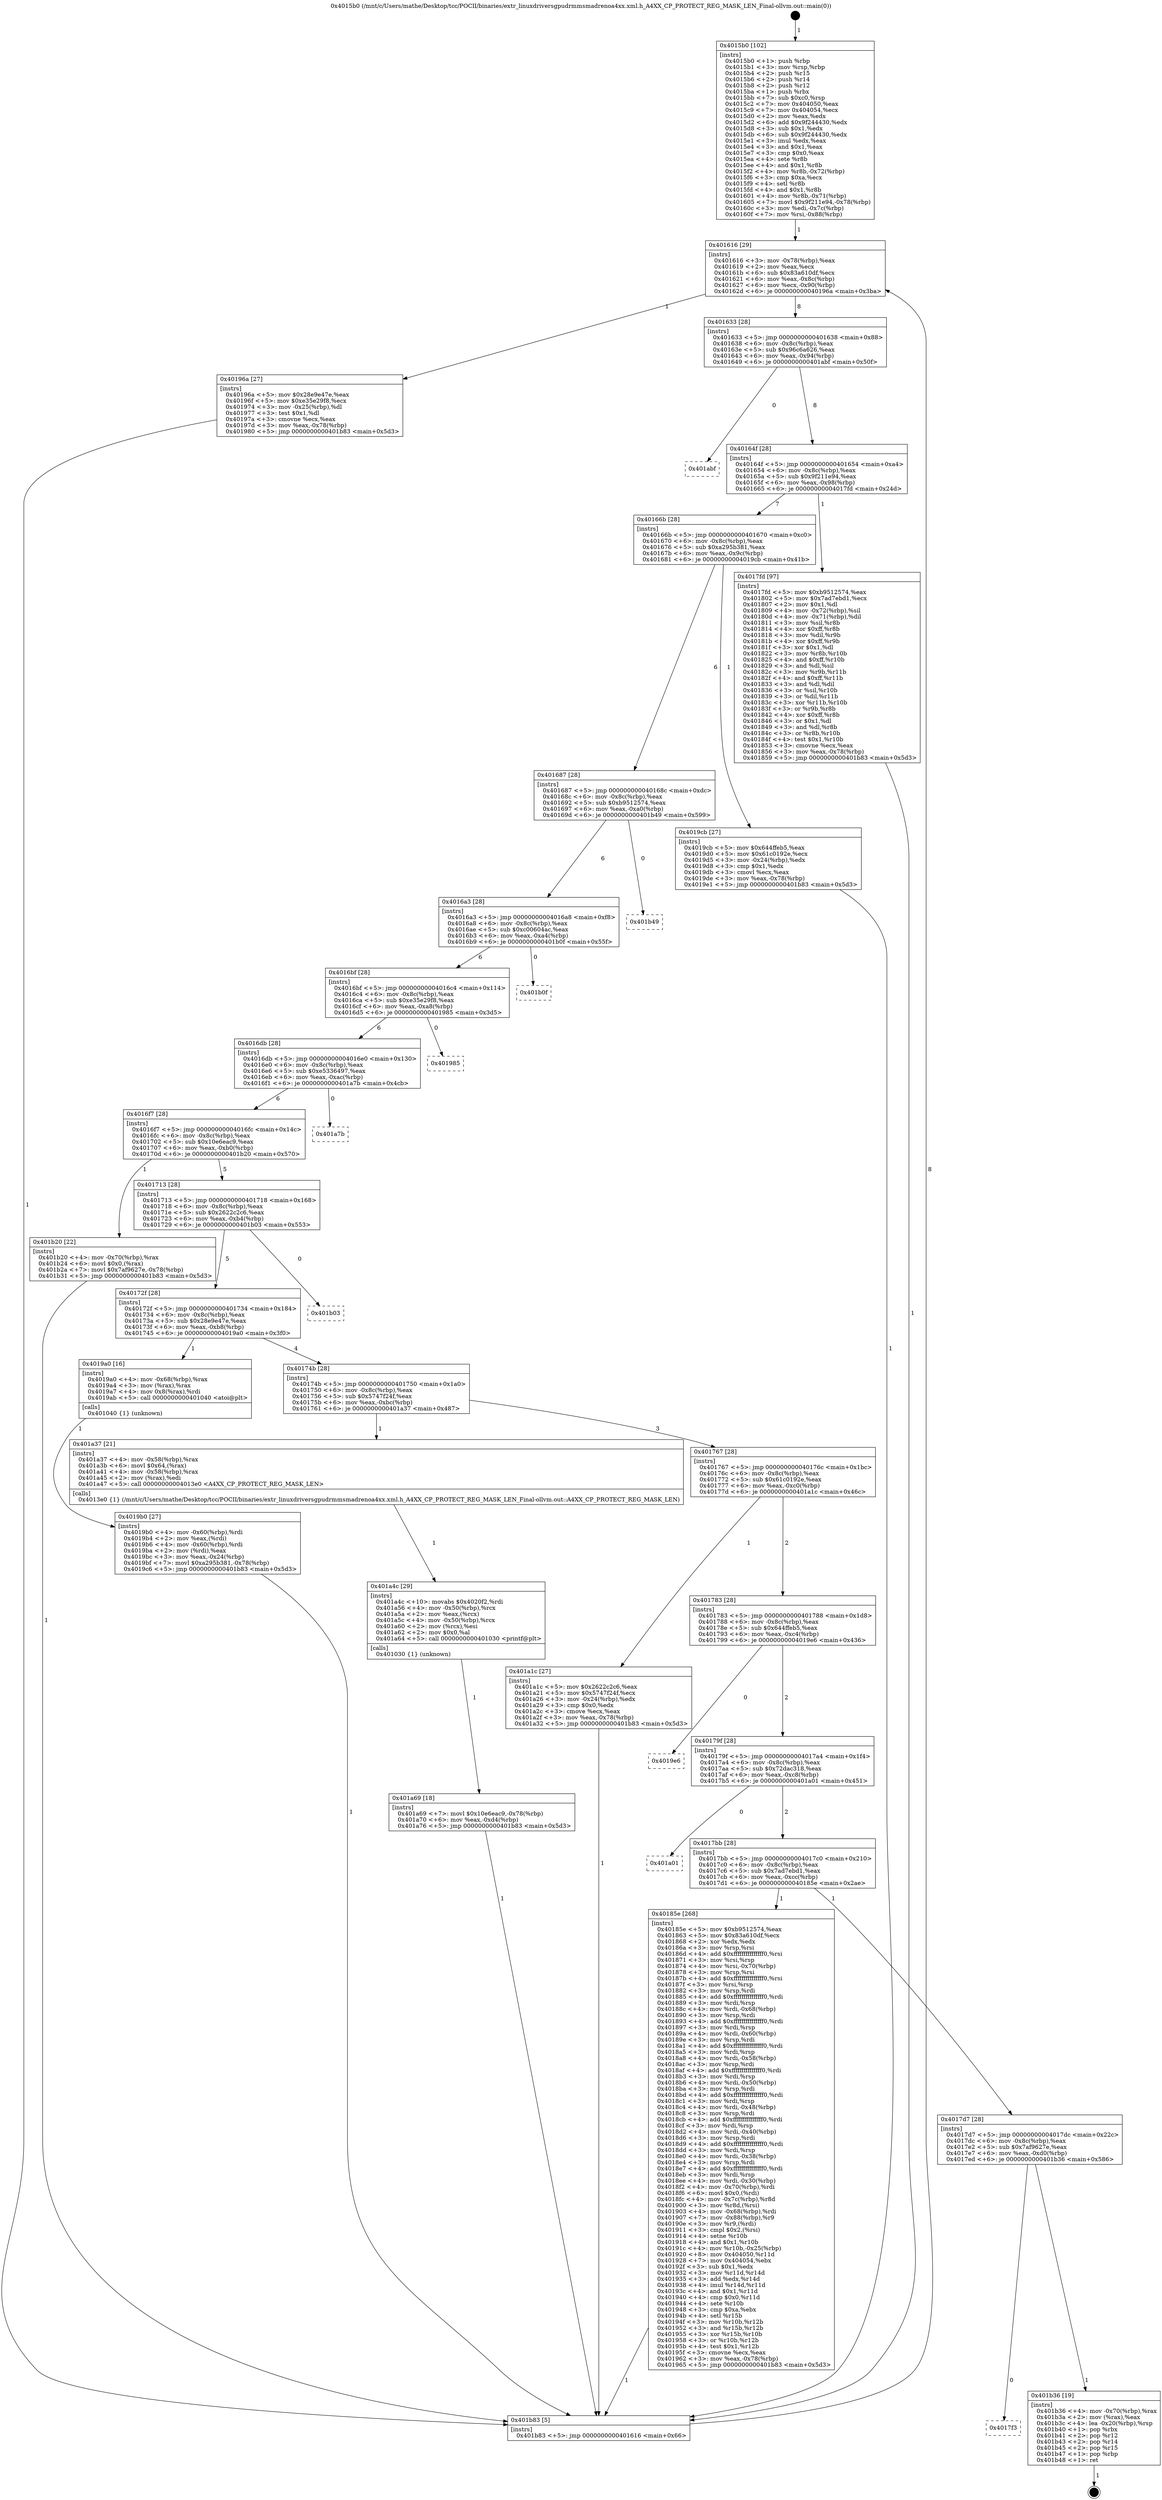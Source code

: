 digraph "0x4015b0" {
  label = "0x4015b0 (/mnt/c/Users/mathe/Desktop/tcc/POCII/binaries/extr_linuxdriversgpudrmmsmadrenoa4xx.xml.h_A4XX_CP_PROTECT_REG_MASK_LEN_Final-ollvm.out::main(0))"
  labelloc = "t"
  node[shape=record]

  Entry [label="",width=0.3,height=0.3,shape=circle,fillcolor=black,style=filled]
  "0x401616" [label="{
     0x401616 [29]\l
     | [instrs]\l
     &nbsp;&nbsp;0x401616 \<+3\>: mov -0x78(%rbp),%eax\l
     &nbsp;&nbsp;0x401619 \<+2\>: mov %eax,%ecx\l
     &nbsp;&nbsp;0x40161b \<+6\>: sub $0x83a610df,%ecx\l
     &nbsp;&nbsp;0x401621 \<+6\>: mov %eax,-0x8c(%rbp)\l
     &nbsp;&nbsp;0x401627 \<+6\>: mov %ecx,-0x90(%rbp)\l
     &nbsp;&nbsp;0x40162d \<+6\>: je 000000000040196a \<main+0x3ba\>\l
  }"]
  "0x40196a" [label="{
     0x40196a [27]\l
     | [instrs]\l
     &nbsp;&nbsp;0x40196a \<+5\>: mov $0x28e9e47e,%eax\l
     &nbsp;&nbsp;0x40196f \<+5\>: mov $0xe35e29f8,%ecx\l
     &nbsp;&nbsp;0x401974 \<+3\>: mov -0x25(%rbp),%dl\l
     &nbsp;&nbsp;0x401977 \<+3\>: test $0x1,%dl\l
     &nbsp;&nbsp;0x40197a \<+3\>: cmovne %ecx,%eax\l
     &nbsp;&nbsp;0x40197d \<+3\>: mov %eax,-0x78(%rbp)\l
     &nbsp;&nbsp;0x401980 \<+5\>: jmp 0000000000401b83 \<main+0x5d3\>\l
  }"]
  "0x401633" [label="{
     0x401633 [28]\l
     | [instrs]\l
     &nbsp;&nbsp;0x401633 \<+5\>: jmp 0000000000401638 \<main+0x88\>\l
     &nbsp;&nbsp;0x401638 \<+6\>: mov -0x8c(%rbp),%eax\l
     &nbsp;&nbsp;0x40163e \<+5\>: sub $0x96c6a626,%eax\l
     &nbsp;&nbsp;0x401643 \<+6\>: mov %eax,-0x94(%rbp)\l
     &nbsp;&nbsp;0x401649 \<+6\>: je 0000000000401abf \<main+0x50f\>\l
  }"]
  Exit [label="",width=0.3,height=0.3,shape=circle,fillcolor=black,style=filled,peripheries=2]
  "0x401abf" [label="{
     0x401abf\l
  }", style=dashed]
  "0x40164f" [label="{
     0x40164f [28]\l
     | [instrs]\l
     &nbsp;&nbsp;0x40164f \<+5\>: jmp 0000000000401654 \<main+0xa4\>\l
     &nbsp;&nbsp;0x401654 \<+6\>: mov -0x8c(%rbp),%eax\l
     &nbsp;&nbsp;0x40165a \<+5\>: sub $0x9f211e94,%eax\l
     &nbsp;&nbsp;0x40165f \<+6\>: mov %eax,-0x98(%rbp)\l
     &nbsp;&nbsp;0x401665 \<+6\>: je 00000000004017fd \<main+0x24d\>\l
  }"]
  "0x4017f3" [label="{
     0x4017f3\l
  }", style=dashed]
  "0x4017fd" [label="{
     0x4017fd [97]\l
     | [instrs]\l
     &nbsp;&nbsp;0x4017fd \<+5\>: mov $0xb9512574,%eax\l
     &nbsp;&nbsp;0x401802 \<+5\>: mov $0x7ad7ebd1,%ecx\l
     &nbsp;&nbsp;0x401807 \<+2\>: mov $0x1,%dl\l
     &nbsp;&nbsp;0x401809 \<+4\>: mov -0x72(%rbp),%sil\l
     &nbsp;&nbsp;0x40180d \<+4\>: mov -0x71(%rbp),%dil\l
     &nbsp;&nbsp;0x401811 \<+3\>: mov %sil,%r8b\l
     &nbsp;&nbsp;0x401814 \<+4\>: xor $0xff,%r8b\l
     &nbsp;&nbsp;0x401818 \<+3\>: mov %dil,%r9b\l
     &nbsp;&nbsp;0x40181b \<+4\>: xor $0xff,%r9b\l
     &nbsp;&nbsp;0x40181f \<+3\>: xor $0x1,%dl\l
     &nbsp;&nbsp;0x401822 \<+3\>: mov %r8b,%r10b\l
     &nbsp;&nbsp;0x401825 \<+4\>: and $0xff,%r10b\l
     &nbsp;&nbsp;0x401829 \<+3\>: and %dl,%sil\l
     &nbsp;&nbsp;0x40182c \<+3\>: mov %r9b,%r11b\l
     &nbsp;&nbsp;0x40182f \<+4\>: and $0xff,%r11b\l
     &nbsp;&nbsp;0x401833 \<+3\>: and %dl,%dil\l
     &nbsp;&nbsp;0x401836 \<+3\>: or %sil,%r10b\l
     &nbsp;&nbsp;0x401839 \<+3\>: or %dil,%r11b\l
     &nbsp;&nbsp;0x40183c \<+3\>: xor %r11b,%r10b\l
     &nbsp;&nbsp;0x40183f \<+3\>: or %r9b,%r8b\l
     &nbsp;&nbsp;0x401842 \<+4\>: xor $0xff,%r8b\l
     &nbsp;&nbsp;0x401846 \<+3\>: or $0x1,%dl\l
     &nbsp;&nbsp;0x401849 \<+3\>: and %dl,%r8b\l
     &nbsp;&nbsp;0x40184c \<+3\>: or %r8b,%r10b\l
     &nbsp;&nbsp;0x40184f \<+4\>: test $0x1,%r10b\l
     &nbsp;&nbsp;0x401853 \<+3\>: cmovne %ecx,%eax\l
     &nbsp;&nbsp;0x401856 \<+3\>: mov %eax,-0x78(%rbp)\l
     &nbsp;&nbsp;0x401859 \<+5\>: jmp 0000000000401b83 \<main+0x5d3\>\l
  }"]
  "0x40166b" [label="{
     0x40166b [28]\l
     | [instrs]\l
     &nbsp;&nbsp;0x40166b \<+5\>: jmp 0000000000401670 \<main+0xc0\>\l
     &nbsp;&nbsp;0x401670 \<+6\>: mov -0x8c(%rbp),%eax\l
     &nbsp;&nbsp;0x401676 \<+5\>: sub $0xa295b381,%eax\l
     &nbsp;&nbsp;0x40167b \<+6\>: mov %eax,-0x9c(%rbp)\l
     &nbsp;&nbsp;0x401681 \<+6\>: je 00000000004019cb \<main+0x41b\>\l
  }"]
  "0x401b83" [label="{
     0x401b83 [5]\l
     | [instrs]\l
     &nbsp;&nbsp;0x401b83 \<+5\>: jmp 0000000000401616 \<main+0x66\>\l
  }"]
  "0x4015b0" [label="{
     0x4015b0 [102]\l
     | [instrs]\l
     &nbsp;&nbsp;0x4015b0 \<+1\>: push %rbp\l
     &nbsp;&nbsp;0x4015b1 \<+3\>: mov %rsp,%rbp\l
     &nbsp;&nbsp;0x4015b4 \<+2\>: push %r15\l
     &nbsp;&nbsp;0x4015b6 \<+2\>: push %r14\l
     &nbsp;&nbsp;0x4015b8 \<+2\>: push %r12\l
     &nbsp;&nbsp;0x4015ba \<+1\>: push %rbx\l
     &nbsp;&nbsp;0x4015bb \<+7\>: sub $0xc0,%rsp\l
     &nbsp;&nbsp;0x4015c2 \<+7\>: mov 0x404050,%eax\l
     &nbsp;&nbsp;0x4015c9 \<+7\>: mov 0x404054,%ecx\l
     &nbsp;&nbsp;0x4015d0 \<+2\>: mov %eax,%edx\l
     &nbsp;&nbsp;0x4015d2 \<+6\>: add $0x9f244430,%edx\l
     &nbsp;&nbsp;0x4015d8 \<+3\>: sub $0x1,%edx\l
     &nbsp;&nbsp;0x4015db \<+6\>: sub $0x9f244430,%edx\l
     &nbsp;&nbsp;0x4015e1 \<+3\>: imul %edx,%eax\l
     &nbsp;&nbsp;0x4015e4 \<+3\>: and $0x1,%eax\l
     &nbsp;&nbsp;0x4015e7 \<+3\>: cmp $0x0,%eax\l
     &nbsp;&nbsp;0x4015ea \<+4\>: sete %r8b\l
     &nbsp;&nbsp;0x4015ee \<+4\>: and $0x1,%r8b\l
     &nbsp;&nbsp;0x4015f2 \<+4\>: mov %r8b,-0x72(%rbp)\l
     &nbsp;&nbsp;0x4015f6 \<+3\>: cmp $0xa,%ecx\l
     &nbsp;&nbsp;0x4015f9 \<+4\>: setl %r8b\l
     &nbsp;&nbsp;0x4015fd \<+4\>: and $0x1,%r8b\l
     &nbsp;&nbsp;0x401601 \<+4\>: mov %r8b,-0x71(%rbp)\l
     &nbsp;&nbsp;0x401605 \<+7\>: movl $0x9f211e94,-0x78(%rbp)\l
     &nbsp;&nbsp;0x40160c \<+3\>: mov %edi,-0x7c(%rbp)\l
     &nbsp;&nbsp;0x40160f \<+7\>: mov %rsi,-0x88(%rbp)\l
  }"]
  "0x401b36" [label="{
     0x401b36 [19]\l
     | [instrs]\l
     &nbsp;&nbsp;0x401b36 \<+4\>: mov -0x70(%rbp),%rax\l
     &nbsp;&nbsp;0x401b3a \<+2\>: mov (%rax),%eax\l
     &nbsp;&nbsp;0x401b3c \<+4\>: lea -0x20(%rbp),%rsp\l
     &nbsp;&nbsp;0x401b40 \<+1\>: pop %rbx\l
     &nbsp;&nbsp;0x401b41 \<+2\>: pop %r12\l
     &nbsp;&nbsp;0x401b43 \<+2\>: pop %r14\l
     &nbsp;&nbsp;0x401b45 \<+2\>: pop %r15\l
     &nbsp;&nbsp;0x401b47 \<+1\>: pop %rbp\l
     &nbsp;&nbsp;0x401b48 \<+1\>: ret\l
  }"]
  "0x4019cb" [label="{
     0x4019cb [27]\l
     | [instrs]\l
     &nbsp;&nbsp;0x4019cb \<+5\>: mov $0x644ffeb5,%eax\l
     &nbsp;&nbsp;0x4019d0 \<+5\>: mov $0x61c0192e,%ecx\l
     &nbsp;&nbsp;0x4019d5 \<+3\>: mov -0x24(%rbp),%edx\l
     &nbsp;&nbsp;0x4019d8 \<+3\>: cmp $0x1,%edx\l
     &nbsp;&nbsp;0x4019db \<+3\>: cmovl %ecx,%eax\l
     &nbsp;&nbsp;0x4019de \<+3\>: mov %eax,-0x78(%rbp)\l
     &nbsp;&nbsp;0x4019e1 \<+5\>: jmp 0000000000401b83 \<main+0x5d3\>\l
  }"]
  "0x401687" [label="{
     0x401687 [28]\l
     | [instrs]\l
     &nbsp;&nbsp;0x401687 \<+5\>: jmp 000000000040168c \<main+0xdc\>\l
     &nbsp;&nbsp;0x40168c \<+6\>: mov -0x8c(%rbp),%eax\l
     &nbsp;&nbsp;0x401692 \<+5\>: sub $0xb9512574,%eax\l
     &nbsp;&nbsp;0x401697 \<+6\>: mov %eax,-0xa0(%rbp)\l
     &nbsp;&nbsp;0x40169d \<+6\>: je 0000000000401b49 \<main+0x599\>\l
  }"]
  "0x401a69" [label="{
     0x401a69 [18]\l
     | [instrs]\l
     &nbsp;&nbsp;0x401a69 \<+7\>: movl $0x10e6eac9,-0x78(%rbp)\l
     &nbsp;&nbsp;0x401a70 \<+6\>: mov %eax,-0xd4(%rbp)\l
     &nbsp;&nbsp;0x401a76 \<+5\>: jmp 0000000000401b83 \<main+0x5d3\>\l
  }"]
  "0x401b49" [label="{
     0x401b49\l
  }", style=dashed]
  "0x4016a3" [label="{
     0x4016a3 [28]\l
     | [instrs]\l
     &nbsp;&nbsp;0x4016a3 \<+5\>: jmp 00000000004016a8 \<main+0xf8\>\l
     &nbsp;&nbsp;0x4016a8 \<+6\>: mov -0x8c(%rbp),%eax\l
     &nbsp;&nbsp;0x4016ae \<+5\>: sub $0xc00604ac,%eax\l
     &nbsp;&nbsp;0x4016b3 \<+6\>: mov %eax,-0xa4(%rbp)\l
     &nbsp;&nbsp;0x4016b9 \<+6\>: je 0000000000401b0f \<main+0x55f\>\l
  }"]
  "0x401a4c" [label="{
     0x401a4c [29]\l
     | [instrs]\l
     &nbsp;&nbsp;0x401a4c \<+10\>: movabs $0x4020f2,%rdi\l
     &nbsp;&nbsp;0x401a56 \<+4\>: mov -0x50(%rbp),%rcx\l
     &nbsp;&nbsp;0x401a5a \<+2\>: mov %eax,(%rcx)\l
     &nbsp;&nbsp;0x401a5c \<+4\>: mov -0x50(%rbp),%rcx\l
     &nbsp;&nbsp;0x401a60 \<+2\>: mov (%rcx),%esi\l
     &nbsp;&nbsp;0x401a62 \<+2\>: mov $0x0,%al\l
     &nbsp;&nbsp;0x401a64 \<+5\>: call 0000000000401030 \<printf@plt\>\l
     | [calls]\l
     &nbsp;&nbsp;0x401030 \{1\} (unknown)\l
  }"]
  "0x401b0f" [label="{
     0x401b0f\l
  }", style=dashed]
  "0x4016bf" [label="{
     0x4016bf [28]\l
     | [instrs]\l
     &nbsp;&nbsp;0x4016bf \<+5\>: jmp 00000000004016c4 \<main+0x114\>\l
     &nbsp;&nbsp;0x4016c4 \<+6\>: mov -0x8c(%rbp),%eax\l
     &nbsp;&nbsp;0x4016ca \<+5\>: sub $0xe35e29f8,%eax\l
     &nbsp;&nbsp;0x4016cf \<+6\>: mov %eax,-0xa8(%rbp)\l
     &nbsp;&nbsp;0x4016d5 \<+6\>: je 0000000000401985 \<main+0x3d5\>\l
  }"]
  "0x4019b0" [label="{
     0x4019b0 [27]\l
     | [instrs]\l
     &nbsp;&nbsp;0x4019b0 \<+4\>: mov -0x60(%rbp),%rdi\l
     &nbsp;&nbsp;0x4019b4 \<+2\>: mov %eax,(%rdi)\l
     &nbsp;&nbsp;0x4019b6 \<+4\>: mov -0x60(%rbp),%rdi\l
     &nbsp;&nbsp;0x4019ba \<+2\>: mov (%rdi),%eax\l
     &nbsp;&nbsp;0x4019bc \<+3\>: mov %eax,-0x24(%rbp)\l
     &nbsp;&nbsp;0x4019bf \<+7\>: movl $0xa295b381,-0x78(%rbp)\l
     &nbsp;&nbsp;0x4019c6 \<+5\>: jmp 0000000000401b83 \<main+0x5d3\>\l
  }"]
  "0x401985" [label="{
     0x401985\l
  }", style=dashed]
  "0x4016db" [label="{
     0x4016db [28]\l
     | [instrs]\l
     &nbsp;&nbsp;0x4016db \<+5\>: jmp 00000000004016e0 \<main+0x130\>\l
     &nbsp;&nbsp;0x4016e0 \<+6\>: mov -0x8c(%rbp),%eax\l
     &nbsp;&nbsp;0x4016e6 \<+5\>: sub $0xe5336497,%eax\l
     &nbsp;&nbsp;0x4016eb \<+6\>: mov %eax,-0xac(%rbp)\l
     &nbsp;&nbsp;0x4016f1 \<+6\>: je 0000000000401a7b \<main+0x4cb\>\l
  }"]
  "0x4017d7" [label="{
     0x4017d7 [28]\l
     | [instrs]\l
     &nbsp;&nbsp;0x4017d7 \<+5\>: jmp 00000000004017dc \<main+0x22c\>\l
     &nbsp;&nbsp;0x4017dc \<+6\>: mov -0x8c(%rbp),%eax\l
     &nbsp;&nbsp;0x4017e2 \<+5\>: sub $0x7af9627e,%eax\l
     &nbsp;&nbsp;0x4017e7 \<+6\>: mov %eax,-0xd0(%rbp)\l
     &nbsp;&nbsp;0x4017ed \<+6\>: je 0000000000401b36 \<main+0x586\>\l
  }"]
  "0x401a7b" [label="{
     0x401a7b\l
  }", style=dashed]
  "0x4016f7" [label="{
     0x4016f7 [28]\l
     | [instrs]\l
     &nbsp;&nbsp;0x4016f7 \<+5\>: jmp 00000000004016fc \<main+0x14c\>\l
     &nbsp;&nbsp;0x4016fc \<+6\>: mov -0x8c(%rbp),%eax\l
     &nbsp;&nbsp;0x401702 \<+5\>: sub $0x10e6eac9,%eax\l
     &nbsp;&nbsp;0x401707 \<+6\>: mov %eax,-0xb0(%rbp)\l
     &nbsp;&nbsp;0x40170d \<+6\>: je 0000000000401b20 \<main+0x570\>\l
  }"]
  "0x40185e" [label="{
     0x40185e [268]\l
     | [instrs]\l
     &nbsp;&nbsp;0x40185e \<+5\>: mov $0xb9512574,%eax\l
     &nbsp;&nbsp;0x401863 \<+5\>: mov $0x83a610df,%ecx\l
     &nbsp;&nbsp;0x401868 \<+2\>: xor %edx,%edx\l
     &nbsp;&nbsp;0x40186a \<+3\>: mov %rsp,%rsi\l
     &nbsp;&nbsp;0x40186d \<+4\>: add $0xfffffffffffffff0,%rsi\l
     &nbsp;&nbsp;0x401871 \<+3\>: mov %rsi,%rsp\l
     &nbsp;&nbsp;0x401874 \<+4\>: mov %rsi,-0x70(%rbp)\l
     &nbsp;&nbsp;0x401878 \<+3\>: mov %rsp,%rsi\l
     &nbsp;&nbsp;0x40187b \<+4\>: add $0xfffffffffffffff0,%rsi\l
     &nbsp;&nbsp;0x40187f \<+3\>: mov %rsi,%rsp\l
     &nbsp;&nbsp;0x401882 \<+3\>: mov %rsp,%rdi\l
     &nbsp;&nbsp;0x401885 \<+4\>: add $0xfffffffffffffff0,%rdi\l
     &nbsp;&nbsp;0x401889 \<+3\>: mov %rdi,%rsp\l
     &nbsp;&nbsp;0x40188c \<+4\>: mov %rdi,-0x68(%rbp)\l
     &nbsp;&nbsp;0x401890 \<+3\>: mov %rsp,%rdi\l
     &nbsp;&nbsp;0x401893 \<+4\>: add $0xfffffffffffffff0,%rdi\l
     &nbsp;&nbsp;0x401897 \<+3\>: mov %rdi,%rsp\l
     &nbsp;&nbsp;0x40189a \<+4\>: mov %rdi,-0x60(%rbp)\l
     &nbsp;&nbsp;0x40189e \<+3\>: mov %rsp,%rdi\l
     &nbsp;&nbsp;0x4018a1 \<+4\>: add $0xfffffffffffffff0,%rdi\l
     &nbsp;&nbsp;0x4018a5 \<+3\>: mov %rdi,%rsp\l
     &nbsp;&nbsp;0x4018a8 \<+4\>: mov %rdi,-0x58(%rbp)\l
     &nbsp;&nbsp;0x4018ac \<+3\>: mov %rsp,%rdi\l
     &nbsp;&nbsp;0x4018af \<+4\>: add $0xfffffffffffffff0,%rdi\l
     &nbsp;&nbsp;0x4018b3 \<+3\>: mov %rdi,%rsp\l
     &nbsp;&nbsp;0x4018b6 \<+4\>: mov %rdi,-0x50(%rbp)\l
     &nbsp;&nbsp;0x4018ba \<+3\>: mov %rsp,%rdi\l
     &nbsp;&nbsp;0x4018bd \<+4\>: add $0xfffffffffffffff0,%rdi\l
     &nbsp;&nbsp;0x4018c1 \<+3\>: mov %rdi,%rsp\l
     &nbsp;&nbsp;0x4018c4 \<+4\>: mov %rdi,-0x48(%rbp)\l
     &nbsp;&nbsp;0x4018c8 \<+3\>: mov %rsp,%rdi\l
     &nbsp;&nbsp;0x4018cb \<+4\>: add $0xfffffffffffffff0,%rdi\l
     &nbsp;&nbsp;0x4018cf \<+3\>: mov %rdi,%rsp\l
     &nbsp;&nbsp;0x4018d2 \<+4\>: mov %rdi,-0x40(%rbp)\l
     &nbsp;&nbsp;0x4018d6 \<+3\>: mov %rsp,%rdi\l
     &nbsp;&nbsp;0x4018d9 \<+4\>: add $0xfffffffffffffff0,%rdi\l
     &nbsp;&nbsp;0x4018dd \<+3\>: mov %rdi,%rsp\l
     &nbsp;&nbsp;0x4018e0 \<+4\>: mov %rdi,-0x38(%rbp)\l
     &nbsp;&nbsp;0x4018e4 \<+3\>: mov %rsp,%rdi\l
     &nbsp;&nbsp;0x4018e7 \<+4\>: add $0xfffffffffffffff0,%rdi\l
     &nbsp;&nbsp;0x4018eb \<+3\>: mov %rdi,%rsp\l
     &nbsp;&nbsp;0x4018ee \<+4\>: mov %rdi,-0x30(%rbp)\l
     &nbsp;&nbsp;0x4018f2 \<+4\>: mov -0x70(%rbp),%rdi\l
     &nbsp;&nbsp;0x4018f6 \<+6\>: movl $0x0,(%rdi)\l
     &nbsp;&nbsp;0x4018fc \<+4\>: mov -0x7c(%rbp),%r8d\l
     &nbsp;&nbsp;0x401900 \<+3\>: mov %r8d,(%rsi)\l
     &nbsp;&nbsp;0x401903 \<+4\>: mov -0x68(%rbp),%rdi\l
     &nbsp;&nbsp;0x401907 \<+7\>: mov -0x88(%rbp),%r9\l
     &nbsp;&nbsp;0x40190e \<+3\>: mov %r9,(%rdi)\l
     &nbsp;&nbsp;0x401911 \<+3\>: cmpl $0x2,(%rsi)\l
     &nbsp;&nbsp;0x401914 \<+4\>: setne %r10b\l
     &nbsp;&nbsp;0x401918 \<+4\>: and $0x1,%r10b\l
     &nbsp;&nbsp;0x40191c \<+4\>: mov %r10b,-0x25(%rbp)\l
     &nbsp;&nbsp;0x401920 \<+8\>: mov 0x404050,%r11d\l
     &nbsp;&nbsp;0x401928 \<+7\>: mov 0x404054,%ebx\l
     &nbsp;&nbsp;0x40192f \<+3\>: sub $0x1,%edx\l
     &nbsp;&nbsp;0x401932 \<+3\>: mov %r11d,%r14d\l
     &nbsp;&nbsp;0x401935 \<+3\>: add %edx,%r14d\l
     &nbsp;&nbsp;0x401938 \<+4\>: imul %r14d,%r11d\l
     &nbsp;&nbsp;0x40193c \<+4\>: and $0x1,%r11d\l
     &nbsp;&nbsp;0x401940 \<+4\>: cmp $0x0,%r11d\l
     &nbsp;&nbsp;0x401944 \<+4\>: sete %r10b\l
     &nbsp;&nbsp;0x401948 \<+3\>: cmp $0xa,%ebx\l
     &nbsp;&nbsp;0x40194b \<+4\>: setl %r15b\l
     &nbsp;&nbsp;0x40194f \<+3\>: mov %r10b,%r12b\l
     &nbsp;&nbsp;0x401952 \<+3\>: and %r15b,%r12b\l
     &nbsp;&nbsp;0x401955 \<+3\>: xor %r15b,%r10b\l
     &nbsp;&nbsp;0x401958 \<+3\>: or %r10b,%r12b\l
     &nbsp;&nbsp;0x40195b \<+4\>: test $0x1,%r12b\l
     &nbsp;&nbsp;0x40195f \<+3\>: cmovne %ecx,%eax\l
     &nbsp;&nbsp;0x401962 \<+3\>: mov %eax,-0x78(%rbp)\l
     &nbsp;&nbsp;0x401965 \<+5\>: jmp 0000000000401b83 \<main+0x5d3\>\l
  }"]
  "0x401b20" [label="{
     0x401b20 [22]\l
     | [instrs]\l
     &nbsp;&nbsp;0x401b20 \<+4\>: mov -0x70(%rbp),%rax\l
     &nbsp;&nbsp;0x401b24 \<+6\>: movl $0x0,(%rax)\l
     &nbsp;&nbsp;0x401b2a \<+7\>: movl $0x7af9627e,-0x78(%rbp)\l
     &nbsp;&nbsp;0x401b31 \<+5\>: jmp 0000000000401b83 \<main+0x5d3\>\l
  }"]
  "0x401713" [label="{
     0x401713 [28]\l
     | [instrs]\l
     &nbsp;&nbsp;0x401713 \<+5\>: jmp 0000000000401718 \<main+0x168\>\l
     &nbsp;&nbsp;0x401718 \<+6\>: mov -0x8c(%rbp),%eax\l
     &nbsp;&nbsp;0x40171e \<+5\>: sub $0x2622c2c6,%eax\l
     &nbsp;&nbsp;0x401723 \<+6\>: mov %eax,-0xb4(%rbp)\l
     &nbsp;&nbsp;0x401729 \<+6\>: je 0000000000401b03 \<main+0x553\>\l
  }"]
  "0x4017bb" [label="{
     0x4017bb [28]\l
     | [instrs]\l
     &nbsp;&nbsp;0x4017bb \<+5\>: jmp 00000000004017c0 \<main+0x210\>\l
     &nbsp;&nbsp;0x4017c0 \<+6\>: mov -0x8c(%rbp),%eax\l
     &nbsp;&nbsp;0x4017c6 \<+5\>: sub $0x7ad7ebd1,%eax\l
     &nbsp;&nbsp;0x4017cb \<+6\>: mov %eax,-0xcc(%rbp)\l
     &nbsp;&nbsp;0x4017d1 \<+6\>: je 000000000040185e \<main+0x2ae\>\l
  }"]
  "0x401b03" [label="{
     0x401b03\l
  }", style=dashed]
  "0x40172f" [label="{
     0x40172f [28]\l
     | [instrs]\l
     &nbsp;&nbsp;0x40172f \<+5\>: jmp 0000000000401734 \<main+0x184\>\l
     &nbsp;&nbsp;0x401734 \<+6\>: mov -0x8c(%rbp),%eax\l
     &nbsp;&nbsp;0x40173a \<+5\>: sub $0x28e9e47e,%eax\l
     &nbsp;&nbsp;0x40173f \<+6\>: mov %eax,-0xb8(%rbp)\l
     &nbsp;&nbsp;0x401745 \<+6\>: je 00000000004019a0 \<main+0x3f0\>\l
  }"]
  "0x401a01" [label="{
     0x401a01\l
  }", style=dashed]
  "0x4019a0" [label="{
     0x4019a0 [16]\l
     | [instrs]\l
     &nbsp;&nbsp;0x4019a0 \<+4\>: mov -0x68(%rbp),%rax\l
     &nbsp;&nbsp;0x4019a4 \<+3\>: mov (%rax),%rax\l
     &nbsp;&nbsp;0x4019a7 \<+4\>: mov 0x8(%rax),%rdi\l
     &nbsp;&nbsp;0x4019ab \<+5\>: call 0000000000401040 \<atoi@plt\>\l
     | [calls]\l
     &nbsp;&nbsp;0x401040 \{1\} (unknown)\l
  }"]
  "0x40174b" [label="{
     0x40174b [28]\l
     | [instrs]\l
     &nbsp;&nbsp;0x40174b \<+5\>: jmp 0000000000401750 \<main+0x1a0\>\l
     &nbsp;&nbsp;0x401750 \<+6\>: mov -0x8c(%rbp),%eax\l
     &nbsp;&nbsp;0x401756 \<+5\>: sub $0x5747f24f,%eax\l
     &nbsp;&nbsp;0x40175b \<+6\>: mov %eax,-0xbc(%rbp)\l
     &nbsp;&nbsp;0x401761 \<+6\>: je 0000000000401a37 \<main+0x487\>\l
  }"]
  "0x40179f" [label="{
     0x40179f [28]\l
     | [instrs]\l
     &nbsp;&nbsp;0x40179f \<+5\>: jmp 00000000004017a4 \<main+0x1f4\>\l
     &nbsp;&nbsp;0x4017a4 \<+6\>: mov -0x8c(%rbp),%eax\l
     &nbsp;&nbsp;0x4017aa \<+5\>: sub $0x72dac318,%eax\l
     &nbsp;&nbsp;0x4017af \<+6\>: mov %eax,-0xc8(%rbp)\l
     &nbsp;&nbsp;0x4017b5 \<+6\>: je 0000000000401a01 \<main+0x451\>\l
  }"]
  "0x401a37" [label="{
     0x401a37 [21]\l
     | [instrs]\l
     &nbsp;&nbsp;0x401a37 \<+4\>: mov -0x58(%rbp),%rax\l
     &nbsp;&nbsp;0x401a3b \<+6\>: movl $0x64,(%rax)\l
     &nbsp;&nbsp;0x401a41 \<+4\>: mov -0x58(%rbp),%rax\l
     &nbsp;&nbsp;0x401a45 \<+2\>: mov (%rax),%edi\l
     &nbsp;&nbsp;0x401a47 \<+5\>: call 00000000004013e0 \<A4XX_CP_PROTECT_REG_MASK_LEN\>\l
     | [calls]\l
     &nbsp;&nbsp;0x4013e0 \{1\} (/mnt/c/Users/mathe/Desktop/tcc/POCII/binaries/extr_linuxdriversgpudrmmsmadrenoa4xx.xml.h_A4XX_CP_PROTECT_REG_MASK_LEN_Final-ollvm.out::A4XX_CP_PROTECT_REG_MASK_LEN)\l
  }"]
  "0x401767" [label="{
     0x401767 [28]\l
     | [instrs]\l
     &nbsp;&nbsp;0x401767 \<+5\>: jmp 000000000040176c \<main+0x1bc\>\l
     &nbsp;&nbsp;0x40176c \<+6\>: mov -0x8c(%rbp),%eax\l
     &nbsp;&nbsp;0x401772 \<+5\>: sub $0x61c0192e,%eax\l
     &nbsp;&nbsp;0x401777 \<+6\>: mov %eax,-0xc0(%rbp)\l
     &nbsp;&nbsp;0x40177d \<+6\>: je 0000000000401a1c \<main+0x46c\>\l
  }"]
  "0x4019e6" [label="{
     0x4019e6\l
  }", style=dashed]
  "0x401a1c" [label="{
     0x401a1c [27]\l
     | [instrs]\l
     &nbsp;&nbsp;0x401a1c \<+5\>: mov $0x2622c2c6,%eax\l
     &nbsp;&nbsp;0x401a21 \<+5\>: mov $0x5747f24f,%ecx\l
     &nbsp;&nbsp;0x401a26 \<+3\>: mov -0x24(%rbp),%edx\l
     &nbsp;&nbsp;0x401a29 \<+3\>: cmp $0x0,%edx\l
     &nbsp;&nbsp;0x401a2c \<+3\>: cmove %ecx,%eax\l
     &nbsp;&nbsp;0x401a2f \<+3\>: mov %eax,-0x78(%rbp)\l
     &nbsp;&nbsp;0x401a32 \<+5\>: jmp 0000000000401b83 \<main+0x5d3\>\l
  }"]
  "0x401783" [label="{
     0x401783 [28]\l
     | [instrs]\l
     &nbsp;&nbsp;0x401783 \<+5\>: jmp 0000000000401788 \<main+0x1d8\>\l
     &nbsp;&nbsp;0x401788 \<+6\>: mov -0x8c(%rbp),%eax\l
     &nbsp;&nbsp;0x40178e \<+5\>: sub $0x644ffeb5,%eax\l
     &nbsp;&nbsp;0x401793 \<+6\>: mov %eax,-0xc4(%rbp)\l
     &nbsp;&nbsp;0x401799 \<+6\>: je 00000000004019e6 \<main+0x436\>\l
  }"]
  Entry -> "0x4015b0" [label=" 1"]
  "0x401616" -> "0x40196a" [label=" 1"]
  "0x401616" -> "0x401633" [label=" 8"]
  "0x401b36" -> Exit [label=" 1"]
  "0x401633" -> "0x401abf" [label=" 0"]
  "0x401633" -> "0x40164f" [label=" 8"]
  "0x4017d7" -> "0x4017f3" [label=" 0"]
  "0x40164f" -> "0x4017fd" [label=" 1"]
  "0x40164f" -> "0x40166b" [label=" 7"]
  "0x4017fd" -> "0x401b83" [label=" 1"]
  "0x4015b0" -> "0x401616" [label=" 1"]
  "0x401b83" -> "0x401616" [label=" 8"]
  "0x4017d7" -> "0x401b36" [label=" 1"]
  "0x40166b" -> "0x4019cb" [label=" 1"]
  "0x40166b" -> "0x401687" [label=" 6"]
  "0x401b20" -> "0x401b83" [label=" 1"]
  "0x401687" -> "0x401b49" [label=" 0"]
  "0x401687" -> "0x4016a3" [label=" 6"]
  "0x401a69" -> "0x401b83" [label=" 1"]
  "0x4016a3" -> "0x401b0f" [label=" 0"]
  "0x4016a3" -> "0x4016bf" [label=" 6"]
  "0x401a4c" -> "0x401a69" [label=" 1"]
  "0x4016bf" -> "0x401985" [label=" 0"]
  "0x4016bf" -> "0x4016db" [label=" 6"]
  "0x401a37" -> "0x401a4c" [label=" 1"]
  "0x4016db" -> "0x401a7b" [label=" 0"]
  "0x4016db" -> "0x4016f7" [label=" 6"]
  "0x4019cb" -> "0x401b83" [label=" 1"]
  "0x4016f7" -> "0x401b20" [label=" 1"]
  "0x4016f7" -> "0x401713" [label=" 5"]
  "0x4019b0" -> "0x401b83" [label=" 1"]
  "0x401713" -> "0x401b03" [label=" 0"]
  "0x401713" -> "0x40172f" [label=" 5"]
  "0x40196a" -> "0x401b83" [label=" 1"]
  "0x40172f" -> "0x4019a0" [label=" 1"]
  "0x40172f" -> "0x40174b" [label=" 4"]
  "0x40185e" -> "0x401b83" [label=" 1"]
  "0x40174b" -> "0x401a37" [label=" 1"]
  "0x40174b" -> "0x401767" [label=" 3"]
  "0x4017bb" -> "0x4017d7" [label=" 1"]
  "0x401767" -> "0x401a1c" [label=" 1"]
  "0x401767" -> "0x401783" [label=" 2"]
  "0x4017bb" -> "0x40185e" [label=" 1"]
  "0x401783" -> "0x4019e6" [label=" 0"]
  "0x401783" -> "0x40179f" [label=" 2"]
  "0x401a1c" -> "0x401b83" [label=" 1"]
  "0x40179f" -> "0x401a01" [label=" 0"]
  "0x40179f" -> "0x4017bb" [label=" 2"]
  "0x4019a0" -> "0x4019b0" [label=" 1"]
}
